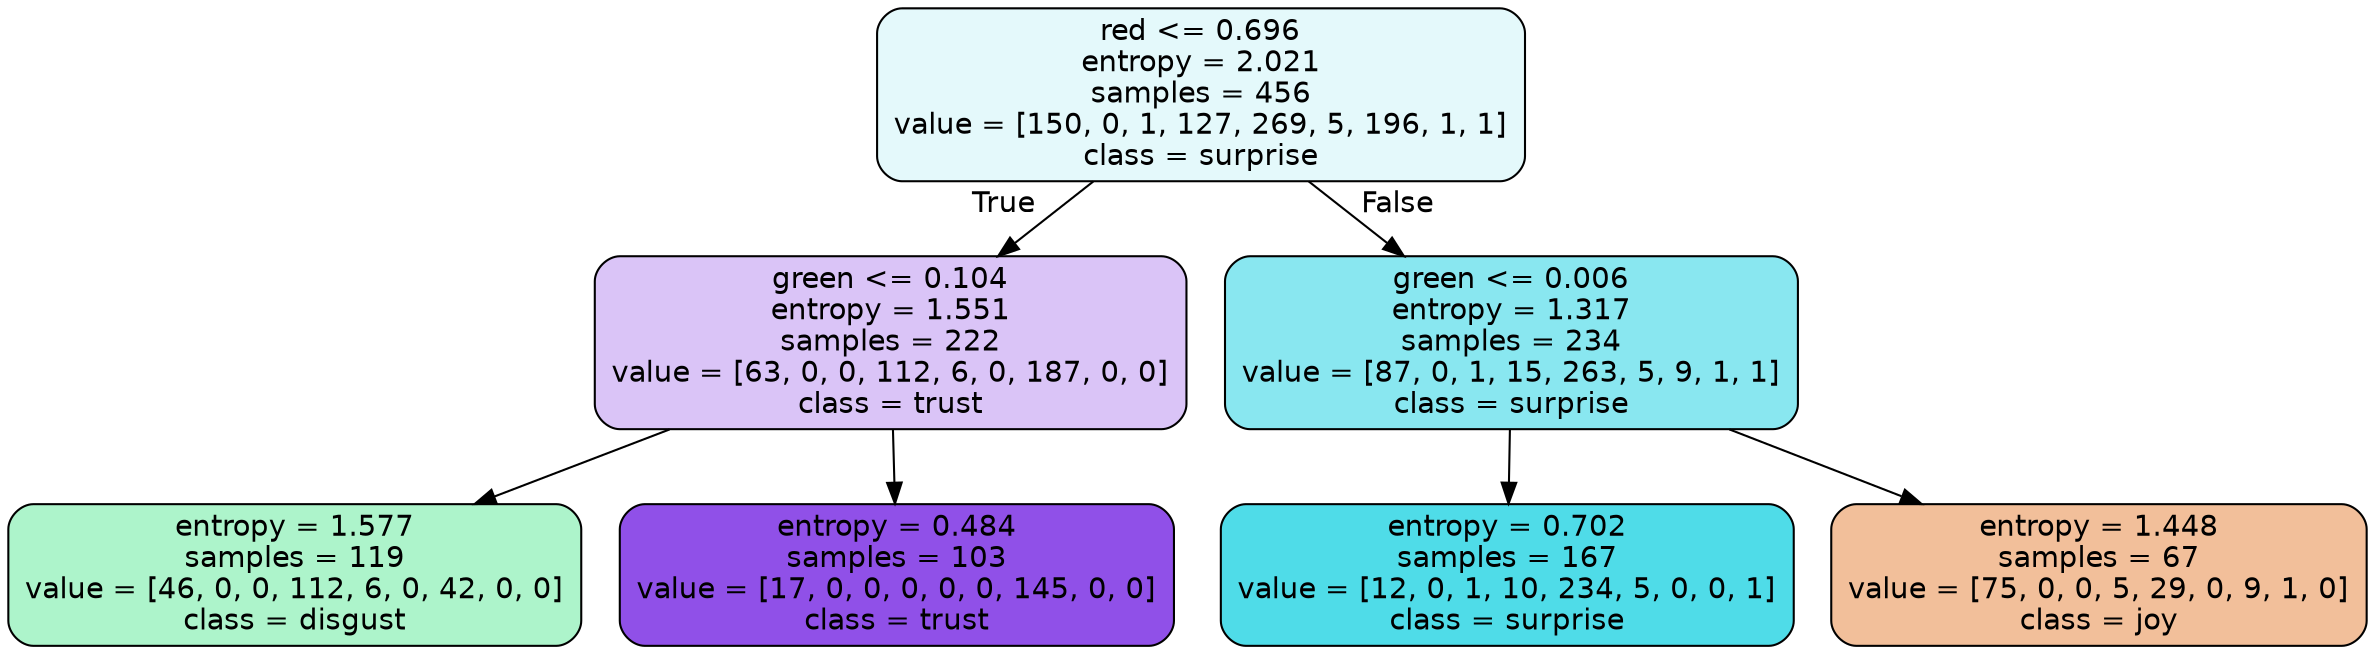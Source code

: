 digraph Tree {
node [shape=box, style="filled, rounded", color="black", fontname=helvetica] ;
edge [fontname=helvetica] ;
0 [label="red <= 0.696\nentropy = 2.021\nsamples = 456\nvalue = [150, 0, 1, 127, 269, 5, 196, 1, 1]\nclass = surprise", fillcolor="#39d7e522"] ;
1 [label="green <= 0.104\nentropy = 1.551\nsamples = 222\nvalue = [63, 0, 0, 112, 6, 0, 187, 0, 0]\nclass = trust", fillcolor="#8139e54b"] ;
0 -> 1 [labeldistance=2.5, labelangle=45, headlabel="True"] ;
2 [label="entropy = 1.577\nsamples = 119\nvalue = [46, 0, 0, 112, 6, 0, 42, 0, 0]\nclass = disgust", fillcolor="#39e58169"] ;
1 -> 2 ;
3 [label="entropy = 0.484\nsamples = 103\nvalue = [17, 0, 0, 0, 0, 0, 145, 0, 0]\nclass = trust", fillcolor="#8139e5e1"] ;
1 -> 3 ;
4 [label="green <= 0.006\nentropy = 1.317\nsamples = 234\nvalue = [87, 0, 1, 15, 263, 5, 9, 1, 1]\nclass = surprise", fillcolor="#39d7e598"] ;
0 -> 4 [labeldistance=2.5, labelangle=-45, headlabel="False"] ;
5 [label="entropy = 0.702\nsamples = 167\nvalue = [12, 0, 1, 10, 234, 5, 0, 0, 1]\nclass = surprise", fillcolor="#39d7e5e2"] ;
4 -> 5 ;
6 [label="entropy = 1.448\nsamples = 67\nvalue = [75, 0, 0, 5, 29, 0, 9, 1, 0]\nclass = joy", fillcolor="#e5813982"] ;
4 -> 6 ;
}